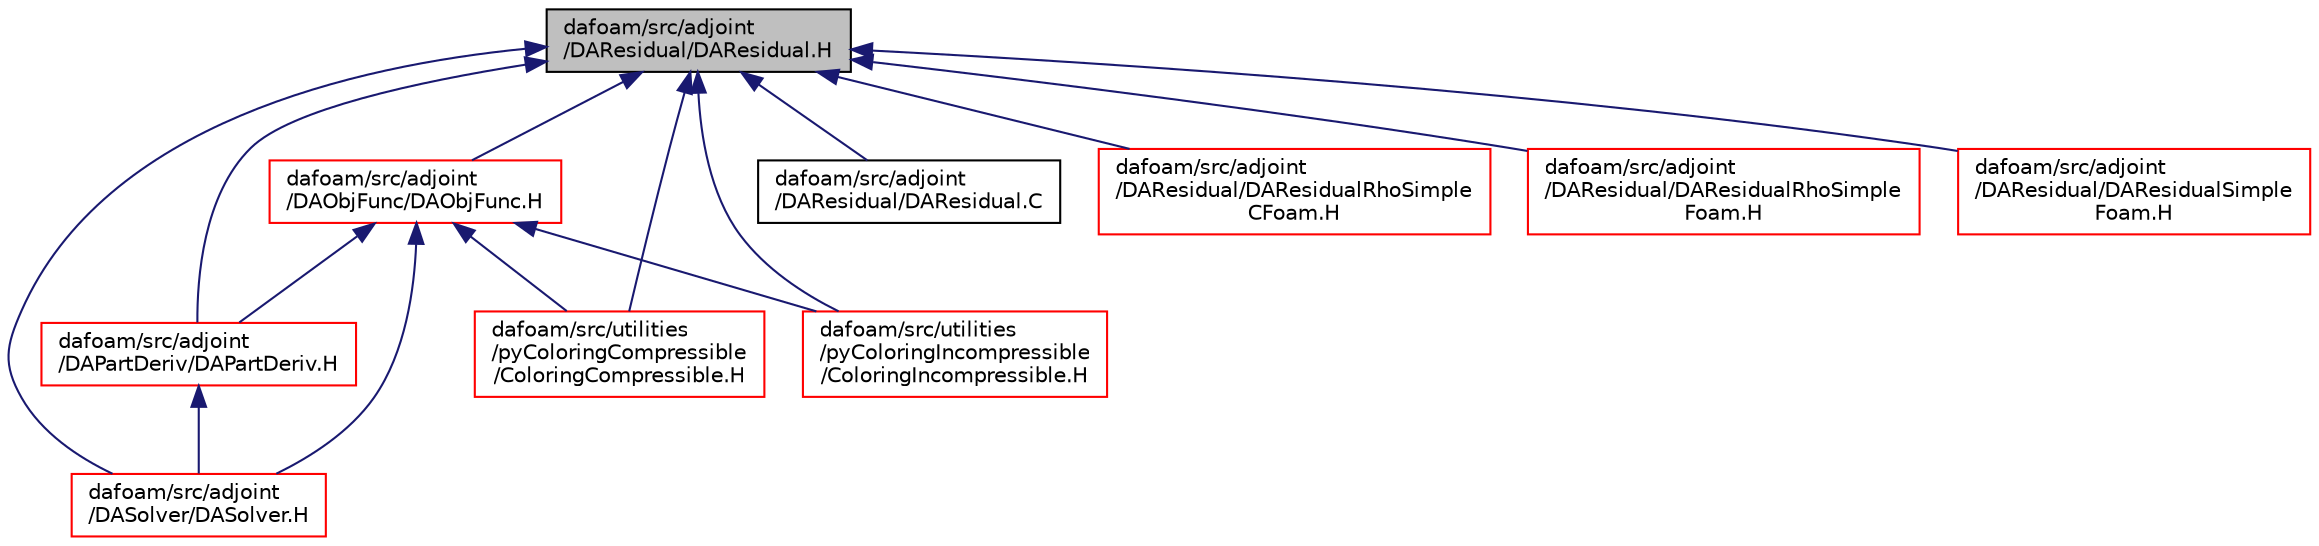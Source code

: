 digraph "dafoam/src/adjoint/DAResidual/DAResidual.H"
{
  bgcolor="transparent";
  edge [fontname="Helvetica",fontsize="10",labelfontname="Helvetica",labelfontsize="10"];
  node [fontname="Helvetica",fontsize="10",shape=record];
  Node29 [label="dafoam/src/adjoint\l/DAResidual/DAResidual.H",height=0.2,width=0.4,color="black", fillcolor="grey75", style="filled", fontcolor="black"];
  Node29 -> Node30 [dir="back",color="midnightblue",fontsize="10",style="solid",fontname="Helvetica"];
  Node30 [label="dafoam/src/adjoint\l/DAObjFunc/DAObjFunc.H",height=0.2,width=0.4,color="red",URL="$DAObjFunc_8H.html"];
  Node30 -> Node39 [dir="back",color="midnightblue",fontsize="10",style="solid",fontname="Helvetica"];
  Node39 [label="dafoam/src/adjoint\l/DAPartDeriv/DAPartDeriv.H",height=0.2,width=0.4,color="red",URL="$DAPartDeriv_8H.html"];
  Node39 -> Node57 [dir="back",color="midnightblue",fontsize="10",style="solid",fontname="Helvetica"];
  Node57 [label="dafoam/src/adjoint\l/DASolver/DASolver.H",height=0.2,width=0.4,color="red",URL="$DASolver_8H.html"];
  Node30 -> Node57 [dir="back",color="midnightblue",fontsize="10",style="solid",fontname="Helvetica"];
  Node30 -> Node67 [dir="back",color="midnightblue",fontsize="10",style="solid",fontname="Helvetica"];
  Node67 [label="dafoam/src/utilities\l/pyColoringCompressible\l/ColoringCompressible.H",height=0.2,width=0.4,color="red",URL="$ColoringCompressible_8H.html"];
  Node30 -> Node69 [dir="back",color="midnightblue",fontsize="10",style="solid",fontname="Helvetica"];
  Node69 [label="dafoam/src/utilities\l/pyColoringIncompressible\l/ColoringIncompressible.H",height=0.2,width=0.4,color="red",URL="$ColoringIncompressible_8H.html"];
  Node29 -> Node39 [dir="back",color="midnightblue",fontsize="10",style="solid",fontname="Helvetica"];
  Node29 -> Node76 [dir="back",color="midnightblue",fontsize="10",style="solid",fontname="Helvetica"];
  Node76 [label="dafoam/src/adjoint\l/DAResidual/DAResidual.C",height=0.2,width=0.4,color="black",URL="$DAResidual_8C.html"];
  Node29 -> Node77 [dir="back",color="midnightblue",fontsize="10",style="solid",fontname="Helvetica"];
  Node77 [label="dafoam/src/adjoint\l/DAResidual/DAResidualRhoSimple\lCFoam.H",height=0.2,width=0.4,color="red",URL="$DAResidualRhoSimpleCFoam_8H.html"];
  Node29 -> Node79 [dir="back",color="midnightblue",fontsize="10",style="solid",fontname="Helvetica"];
  Node79 [label="dafoam/src/adjoint\l/DAResidual/DAResidualRhoSimple\lFoam.H",height=0.2,width=0.4,color="red",URL="$DAResidualRhoSimpleFoam_8H.html"];
  Node29 -> Node81 [dir="back",color="midnightblue",fontsize="10",style="solid",fontname="Helvetica"];
  Node81 [label="dafoam/src/adjoint\l/DAResidual/DAResidualSimple\lFoam.H",height=0.2,width=0.4,color="red",URL="$DAResidualSimpleFoam_8H.html"];
  Node29 -> Node57 [dir="back",color="midnightblue",fontsize="10",style="solid",fontname="Helvetica"];
  Node29 -> Node67 [dir="back",color="midnightblue",fontsize="10",style="solid",fontname="Helvetica"];
  Node29 -> Node69 [dir="back",color="midnightblue",fontsize="10",style="solid",fontname="Helvetica"];
}
